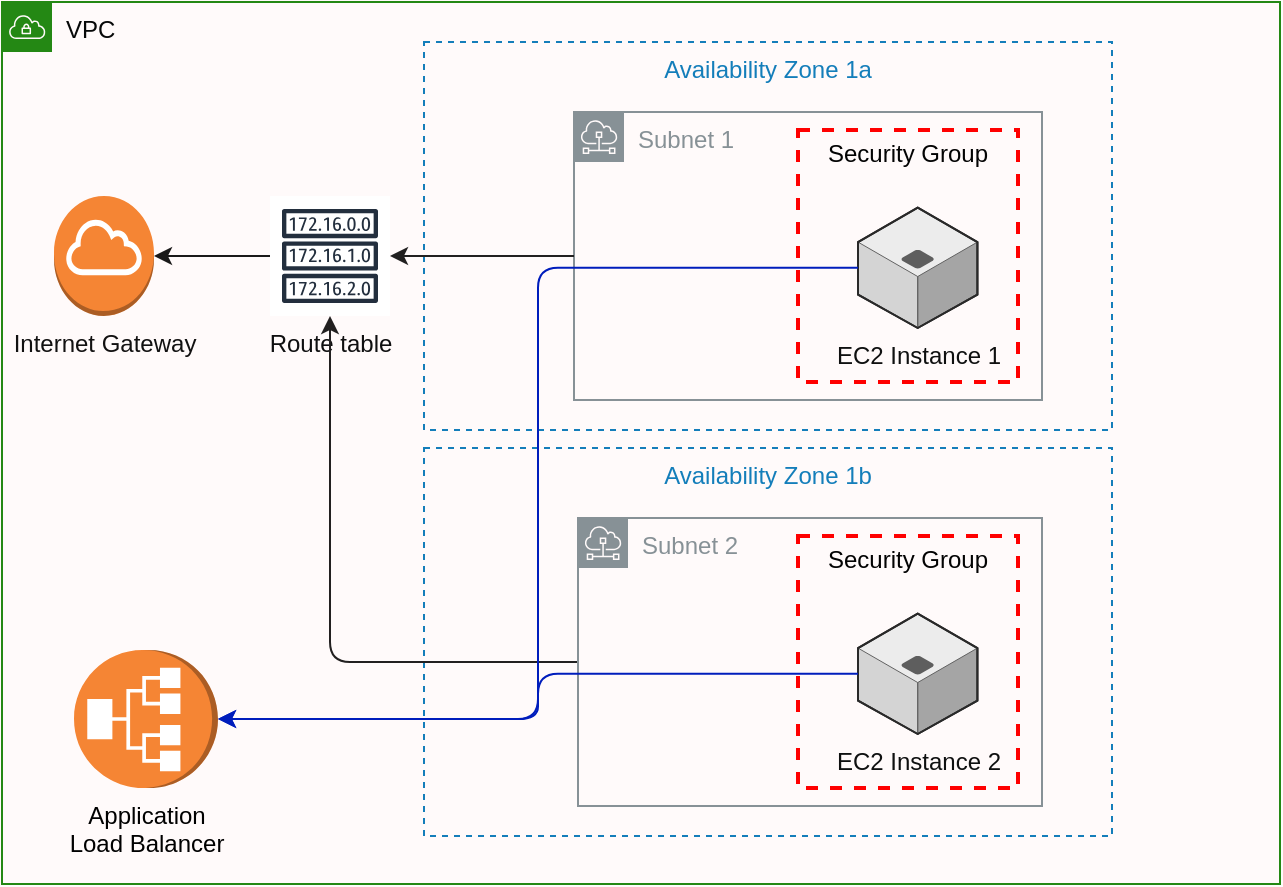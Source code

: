 <mxfile>
    <diagram id="RS0syd086Za-puUE_yWG" name="Page-1">
        <mxGraphModel dx="924" dy="611" grid="0" gridSize="10" guides="1" tooltips="1" connect="1" arrows="1" fold="1" page="1" pageScale="1" pageWidth="850" pageHeight="1100" background="#fffafa" math="0" shadow="0">
            <root>
                <mxCell id="0"/>
                <mxCell id="1" parent="0"/>
                <mxCell id="2" value="VPC" style="points=[[0,0],[0.25,0],[0.5,0],[0.75,0],[1,0],[1,0.25],[1,0.5],[1,0.75],[1,1],[0.75,1],[0.5,1],[0.25,1],[0,1],[0,0.75],[0,0.5],[0,0.25]];outlineConnect=0;gradientColor=none;html=1;whiteSpace=wrap;fontSize=12;fontStyle=0;container=1;pointerEvents=0;collapsible=0;recursiveResize=0;shape=mxgraph.aws4.group;grIcon=mxgraph.aws4.group_vpc;strokeColor=#248814;fillColor=none;verticalAlign=top;align=left;spacingLeft=30;fontColor=#070808;dashed=0;" parent="1" vertex="1">
                    <mxGeometry x="100" y="60" width="639" height="441" as="geometry"/>
                </mxCell>
                <mxCell id="3" value="Availability Zone 1a" style="fillColor=none;strokeColor=#147EBA;dashed=1;verticalAlign=top;fontStyle=0;fontColor=#147EBA;" parent="2" vertex="1">
                    <mxGeometry x="211" y="20" width="344" height="194" as="geometry"/>
                </mxCell>
                <mxCell id="4" value="Subnet 1" style="sketch=0;outlineConnect=0;gradientColor=none;html=1;whiteSpace=wrap;fontSize=12;fontStyle=0;shape=mxgraph.aws4.group;grIcon=mxgraph.aws4.group_subnet;strokeColor=#879196;fillColor=none;verticalAlign=top;align=left;spacingLeft=30;fontColor=#879196;dashed=0;" parent="2" vertex="1">
                    <mxGeometry x="286" y="55" width="234" height="144" as="geometry"/>
                </mxCell>
                <mxCell id="5" value="Internet Gateway" style="outlineConnect=0;dashed=0;verticalLabelPosition=bottom;verticalAlign=top;align=center;html=1;shape=mxgraph.aws3.internet_gateway;fillColor=#F58534;gradientColor=none;strokeColor=#272525;fontColor=#121111;" parent="2" vertex="1">
                    <mxGeometry x="26" y="97" width="50" height="60" as="geometry"/>
                </mxCell>
                <mxCell id="7" value="" style="edgeStyle=orthogonalEdgeStyle;html=1;fontColor=#0d0c0c;strokeColor=#1a1919;" parent="2" source="6" target="5" edge="1">
                    <mxGeometry relative="1" as="geometry"/>
                </mxCell>
                <mxCell id="6" value="Route table" style="sketch=0;outlineConnect=0;fontColor=#0f0f10;gradientColor=none;strokeColor=#232F3E;fillColor=#ffffff;dashed=0;verticalLabelPosition=bottom;verticalAlign=top;align=center;html=1;fontSize=12;fontStyle=0;aspect=fixed;shape=mxgraph.aws4.resourceIcon;resIcon=mxgraph.aws4.route_table;" parent="2" vertex="1">
                    <mxGeometry x="134" y="97" width="60" height="60" as="geometry"/>
                </mxCell>
                <mxCell id="14" value="Security Group" style="fontStyle=0;verticalAlign=top;align=center;spacingTop=-2;fillColor=none;rounded=0;whiteSpace=wrap;html=1;strokeColor=#FF0000;strokeWidth=2;dashed=1;container=1;collapsible=0;expand=0;recursiveResize=0;fontColor=#030303;" parent="2" vertex="1">
                    <mxGeometry x="398" y="64" width="110" height="126" as="geometry"/>
                </mxCell>
                <mxCell id="15" value="EC2 Instance 1" style="verticalLabelPosition=bottom;html=1;verticalAlign=top;strokeWidth=1;align=center;outlineConnect=0;dashed=0;outlineConnect=0;shape=mxgraph.aws3d.application_server;fillColor=#ECECEC;strokeColor=#5E5E5E;aspect=fixed;fontColor=#0f1010;" parent="14" vertex="1">
                    <mxGeometry x="30" y="38.8" width="59.72" height="60.2" as="geometry"/>
                </mxCell>
                <mxCell id="18" value="Availability Zone 1b" style="fillColor=none;strokeColor=#147EBA;dashed=1;verticalAlign=top;fontStyle=0;fontColor=#147EBA;" vertex="1" parent="2">
                    <mxGeometry x="211" y="223" width="344" height="194" as="geometry"/>
                </mxCell>
                <mxCell id="19" value="" style="edgeStyle=orthogonalEdgeStyle;html=1;fontColor=#eef2f7;strokeColor=#222020;" edge="1" parent="2" source="20" target="6">
                    <mxGeometry relative="1" as="geometry">
                        <mxPoint x="199" y="273" as="targetPoint"/>
                    </mxGeometry>
                </mxCell>
                <mxCell id="20" value="Subnet 2" style="sketch=0;outlineConnect=0;gradientColor=none;html=1;whiteSpace=wrap;fontSize=12;fontStyle=0;shape=mxgraph.aws4.group;grIcon=mxgraph.aws4.group_subnet;strokeColor=#879196;fillColor=none;verticalAlign=top;align=left;spacingLeft=30;fontColor=#879196;dashed=0;" vertex="1" parent="2">
                    <mxGeometry x="288" y="258" width="232" height="144" as="geometry"/>
                </mxCell>
                <mxCell id="21" value="Security Group" style="fontStyle=0;verticalAlign=top;align=center;spacingTop=-2;fillColor=none;rounded=0;whiteSpace=wrap;html=1;strokeColor=#FF0000;strokeWidth=2;dashed=1;container=1;collapsible=0;expand=0;recursiveResize=0;fontColor=#030303;" vertex="1" parent="2">
                    <mxGeometry x="398" y="267" width="110" height="126" as="geometry"/>
                </mxCell>
                <mxCell id="22" value="EC2 Instance 2" style="verticalLabelPosition=bottom;html=1;verticalAlign=top;strokeWidth=1;align=center;outlineConnect=0;dashed=0;outlineConnect=0;shape=mxgraph.aws3d.application_server;fillColor=#ECECEC;strokeColor=#5E5E5E;aspect=fixed;fontColor=#0f1010;" vertex="1" parent="21">
                    <mxGeometry x="30" y="38.8" width="59.72" height="60.2" as="geometry"/>
                </mxCell>
                <mxCell id="23" value="" style="edgeStyle=orthogonalEdgeStyle;html=1;fontColor=#eef2f7;strokeColor=#222020;" edge="1" parent="2" source="4" target="6">
                    <mxGeometry relative="1" as="geometry">
                        <mxPoint x="155" y="249" as="targetPoint"/>
                        <mxPoint x="298" y="340" as="sourcePoint"/>
                    </mxGeometry>
                </mxCell>
                <mxCell id="24" value="Application&lt;br&gt;Load Balancer" style="outlineConnect=0;dashed=0;verticalLabelPosition=bottom;verticalAlign=top;align=center;html=1;shape=mxgraph.aws3.application_load_balancer;fillColor=#F58534;gradientColor=none;direction=north;fontColor=#000000;" vertex="1" parent="2">
                    <mxGeometry x="36" y="324" width="72" height="69" as="geometry"/>
                </mxCell>
                <mxCell id="25" style="edgeStyle=orthogonalEdgeStyle;html=1;entryX=0.5;entryY=1;entryDx=0;entryDy=0;entryPerimeter=0;fontColor=#000000;labelBorderColor=#0a0a0a;fillColor=#0050ef;strokeColor=#001DBC;" edge="1" parent="2" source="15" target="24">
                    <mxGeometry relative="1" as="geometry"/>
                </mxCell>
                <mxCell id="26" style="edgeStyle=orthogonalEdgeStyle;html=1;entryX=0.5;entryY=1;entryDx=0;entryDy=0;entryPerimeter=0;labelBorderColor=#0a0a0a;fontColor=#000000;fillColor=#0050ef;strokeColor=#001DBC;" edge="1" parent="2" source="22" target="24">
                    <mxGeometry relative="1" as="geometry"/>
                </mxCell>
            </root>
        </mxGraphModel>
    </diagram>
</mxfile>